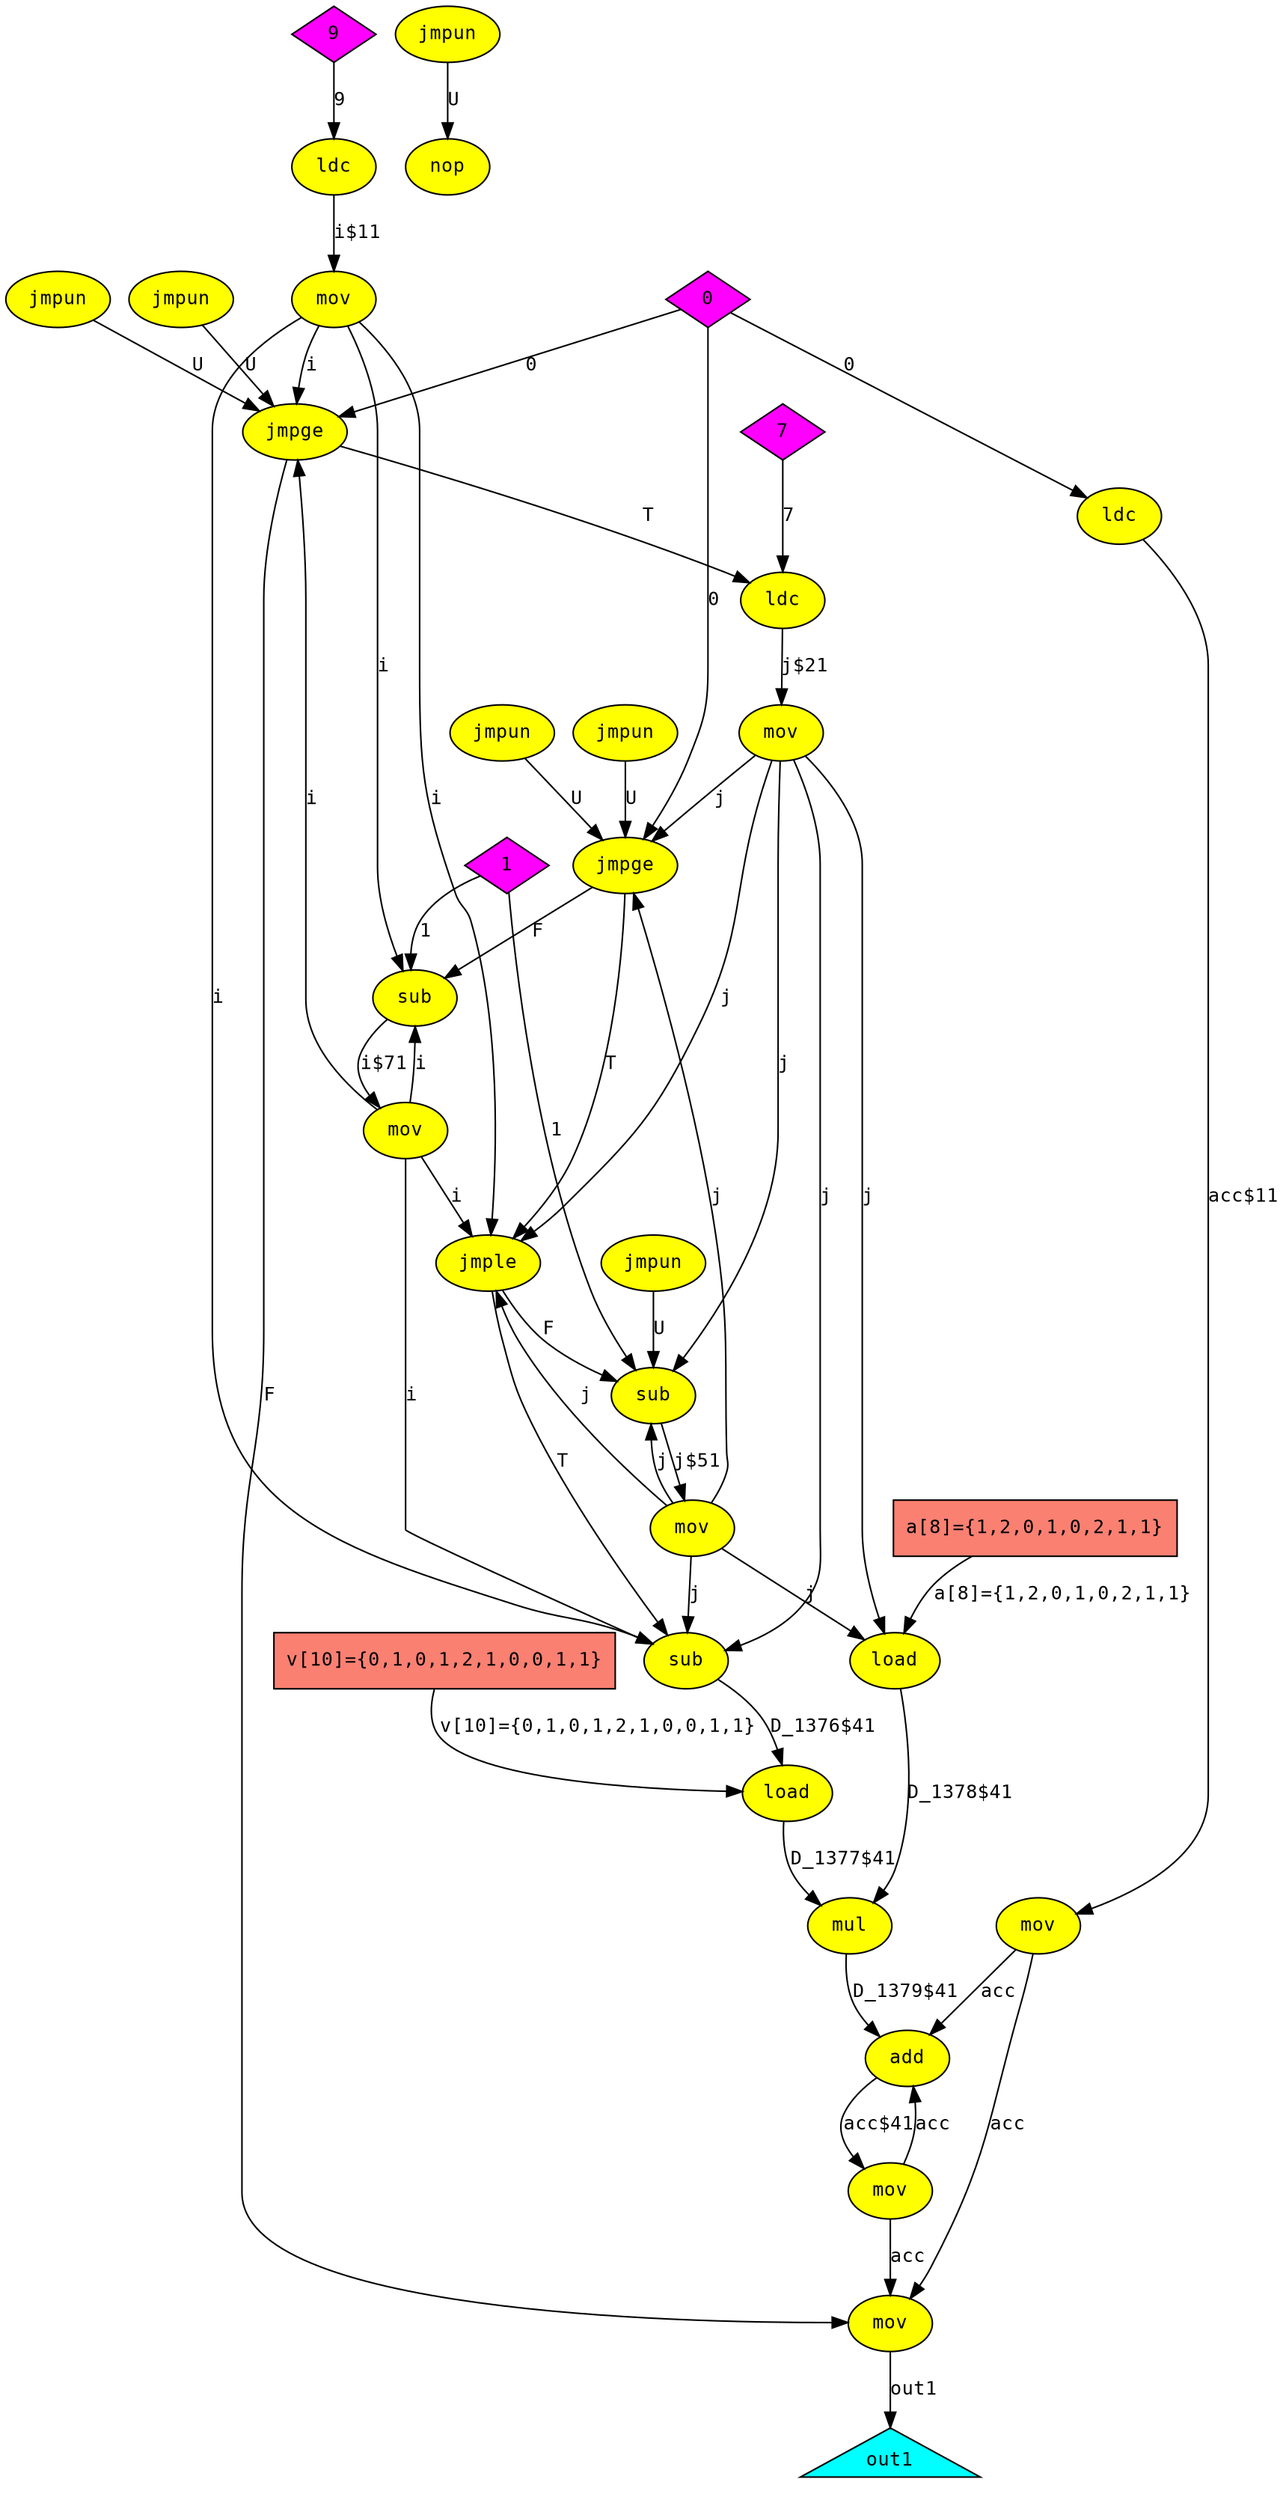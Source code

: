 digraph fir
{
  graph [rankdir="TB", nodesep = "0.175"];
  node [fontname="Courier", fontsize="12", style="filled"];
  edge [fontname="Courier", fontsize="12"];

  a  [label="a[8]={1,2,0,1,0,2,1,1}", ntype="hwelem", argix="-1", dataspec="s32", bb="-1", shape="box", fillcolor="salmon"];
  add_13  [label="add", ntype="operation", argix="-1", dataspec="na", bb="4", shape="ellipse", fillcolor="yellow"];
  cnst0  [label="0", ntype="constant", argix="-1", dataspec="s32", bb="-1", shape="diamond", fillcolor="magenta"];
  cnst1  [label="1", ntype="constant", argix="-1", dataspec="s32", bb="-1", shape="diamond", fillcolor="magenta"];
  cnst7  [label="7", ntype="constant", argix="-1", dataspec="s32", bb="-1", shape="diamond", fillcolor="magenta"];
  cnst9  [label="9", ntype="constant", argix="-1", dataspec="s32", bb="-1", shape="diamond", fillcolor="magenta"];
  jmpge_19  [label="jmpge", ntype="operation", argix="-1", dataspec="na", bb="6", shape="ellipse", fillcolor="yellow"];
  jmpge_23  [label="jmpge", ntype="operation", argix="-1", dataspec="na", bb="8", shape="ellipse", fillcolor="yellow"];
  jmple_8  [label="jmple", ntype="operation", argix="-1", dataspec="na", bb="3", shape="ellipse", fillcolor="yellow"];
  jmpun_15  [label="jmpun", ntype="operation", argix="-1", dataspec="na", bb="4", shape="ellipse", fillcolor="yellow"];
  jmpun_18  [label="jmpun", ntype="operation", argix="-1", dataspec="na", bb="5", shape="ellipse", fillcolor="yellow"];
  jmpun_22  [label="jmpun", ntype="operation", argix="-1", dataspec="na", bb="7", shape="ellipse", fillcolor="yellow"];
  jmpun_25  [label="jmpun", ntype="operation", argix="-1", dataspec="na", bb="9", shape="ellipse", fillcolor="yellow"];
  jmpun_4  [label="jmpun", ntype="operation", argix="-1", dataspec="na", bb="1", shape="ellipse", fillcolor="yellow"];
  jmpun_7  [label="jmpun", ntype="operation", argix="-1", dataspec="na", bb="2", shape="ellipse", fillcolor="yellow"];
  ldc_0  [label="ldc", ntype="operation", argix="-1", dataspec="na", bb="1", shape="ellipse", fillcolor="yellow"];
  ldc_1  [label="ldc", ntype="operation", argix="-1", dataspec="na", bb="1", shape="ellipse", fillcolor="yellow"];
  ldc_5  [label="ldc", ntype="operation", argix="-1", dataspec="na", bb="2", shape="ellipse", fillcolor="yellow"];
  load_10  [label="load", ntype="operation", argix="-1", dataspec="na", bb="4", shape="ellipse", fillcolor="yellow"];
  load_11  [label="load", ntype="operation", argix="-1", dataspec="na", bb="4", shape="ellipse", fillcolor="yellow"];
  mov_14  [label="mov", ntype="operation", argix="-1", dataspec="na", bb="4", shape="ellipse", fillcolor="yellow"];
  mov_17  [label="mov", ntype="operation", argix="-1", dataspec="na", bb="5", shape="ellipse", fillcolor="yellow"];
  mov_2  [label="mov", ntype="operation", argix="-1", dataspec="na", bb="1", shape="ellipse", fillcolor="yellow"];
  mov_21  [label="mov", ntype="operation", argix="-1", dataspec="na", bb="7", shape="ellipse", fillcolor="yellow"];
  mov_24  [label="mov", ntype="operation", argix="-1", dataspec="na", bb="9", shape="ellipse", fillcolor="yellow"];
  mov_3  [label="mov", ntype="operation", argix="-1", dataspec="na", bb="1", shape="ellipse", fillcolor="yellow"];
  mov_6  [label="mov", ntype="operation", argix="-1", dataspec="na", bb="2", shape="ellipse", fillcolor="yellow"];
  mul_12  [label="mul", ntype="operation", argix="-1", dataspec="na", bb="4", shape="ellipse", fillcolor="yellow"];
  nop_26  [label="nop", ntype="operation", argix="-1", dataspec="na", bb="10", shape="ellipse", fillcolor="yellow"];
  out1  [label="out1", ntype="outvar", argix="0", dataspec="s32", bb="-1", shape="triangle", fillcolor="cyan"];
  sub_16  [label="sub", ntype="operation", argix="-1", dataspec="na", bb="5", shape="ellipse", fillcolor="yellow"];
  sub_20  [label="sub", ntype="operation", argix="-1", dataspec="na", bb="7", shape="ellipse", fillcolor="yellow"];
  sub_9  [label="sub", ntype="operation", argix="-1", dataspec="na", bb="4", shape="ellipse", fillcolor="yellow"];
  v  [label="v[10]={0,1,0,1,2,1,0,0,1,1}", ntype="hwelem", argix="-1", dataspec="s32", bb="-1", shape="box", fillcolor="salmon"];

  a -> load_11  [label="a[8]={1,2,0,1,0,2,1,1}", etype="D", vtype="globalvar", order="1", argix="-1", dataspec="s32"];
  add_13 -> mov_14  [label="acc$41", etype="D", vtype="localvar", order="1", argix="-1", dataspec="s32"];
  cnst0 -> jmpge_19  [label="0", etype="D", vtype="globalvar", order="2", argix="-1", dataspec="s32"];
  cnst0 -> jmpge_23  [label="0", etype="D", vtype="globalvar", order="2", argix="-1", dataspec="s32"];
  cnst0 -> ldc_0  [label="0", etype="D", vtype="globalvar", order="1", argix="-1", dataspec="s32"];
  cnst1 -> sub_16  [label="1", etype="D", vtype="globalvar", order="2", argix="-1", dataspec="s32"];
  cnst1 -> sub_20  [label="1", etype="D", vtype="globalvar", order="2", argix="-1", dataspec="s32"];
  cnst7 -> ldc_5  [label="7", etype="D", vtype="globalvar", order="1", argix="-1", dataspec="s32"];
  cnst9 -> ldc_1  [label="9", etype="D", vtype="globalvar", order="1", argix="-1", dataspec="s32"];
  jmpge_19 -> jmple_8  [label="T", etype="T", order="1", argix="-1", dataspec="u1"];
  jmpge_19 -> sub_20  [label="F", etype="F", order="2", argix="-1", dataspec="u1"];
  jmpge_23 -> ldc_5  [label="T", etype="T", order="1", argix="-1", dataspec="u1"];
  jmpge_23 -> mov_24  [label="F", etype="F", order="2", argix="-1", dataspec="u1"];
  jmple_8 -> sub_16  [label="F", etype="F", order="2", argix="-1", dataspec="u1"];
  jmple_8 -> sub_9  [label="T", etype="T", order="1", argix="-1", dataspec="u1"];
  jmpun_15 -> sub_16  [label="U", etype="U", order="1", argix="-1", dataspec="u1"];
  jmpun_18 -> jmpge_19  [label="U", etype="U", order="1", argix="-1", dataspec="u1"];
  jmpun_22 -> jmpge_23  [label="U", etype="U", order="1", argix="-1", dataspec="u1"];
  jmpun_25 -> nop_26  [label="U", etype="U", order="1", argix="-1", dataspec="u1"];
  jmpun_4 -> jmpge_23  [label="U", etype="U", order="1", argix="-1", dataspec="u1"];
  jmpun_7 -> jmpge_19  [label="U", etype="U", order="1", argix="-1", dataspec="u1"];
  ldc_0 -> mov_3  [label="acc$11", etype="D", vtype="localvar", order="1", argix="-1", dataspec="s32"];
  ldc_1 -> mov_2  [label="i$11", etype="D", vtype="localvar", order="1", argix="-1", dataspec="s32"];
  ldc_5 -> mov_6  [label="j$21", etype="D", vtype="localvar", order="1", argix="-1", dataspec="s32"];
  load_10 -> mul_12  [label="D_1377$41", etype="D", vtype="localvar", order="1", argix="-1", dataspec="s32"];
  load_11 -> mul_12  [label="D_1378$41", etype="D", vtype="localvar", order="2", argix="-1", dataspec="s32"];
  mov_14 -> add_13  [label="acc", etype="D", vtype="localvar", order="2", argix="-1", dataspec="s32"];
  mov_14 -> mov_24  [label="acc", etype="D", vtype="localvar", order="1", argix="-1", dataspec="s32"];
  mov_17 -> jmpge_19  [label="j", etype="D", vtype="localvar", order="1", argix="-1", dataspec="s32"];
  mov_17 -> jmple_8  [label="j", etype="D", vtype="localvar", order="1", argix="-1", dataspec="s32"];
  mov_17 -> load_11  [label="j", etype="D", vtype="localvar", order="2", argix="-1", dataspec="s32"];
  mov_17 -> sub_16  [label="j", etype="D", vtype="localvar", order="1", argix="-1", dataspec="s32"];
  mov_17 -> sub_9  [label="j", etype="D", vtype="localvar", order="2", argix="-1", dataspec="s32"];
  mov_21 -> jmpge_23  [label="i", etype="D", vtype="localvar", order="1", argix="-1", dataspec="s32"];
  mov_21 -> jmple_8  [label="i", etype="D", vtype="localvar", order="2", argix="-1", dataspec="s32"];
  mov_21 -> sub_20  [label="i", etype="D", vtype="localvar", order="1", argix="-1", dataspec="s32"];
  mov_21 -> sub_9  [label="i", etype="D", vtype="localvar", order="1", argix="-1", dataspec="s32"];
  mov_24 -> out1  [label="out1", etype="D", vtype="outarg", order="1", argix="-1", dataspec="s32"];
  mov_2 -> jmpge_23  [label="i", etype="D", vtype="localvar", order="1", argix="-1", dataspec="s32"];
  mov_2 -> jmple_8  [label="i", etype="D", vtype="localvar", order="2", argix="-1", dataspec="s32"];
  mov_2 -> sub_20  [label="i", etype="D", vtype="localvar", order="1", argix="-1", dataspec="s32"];
  mov_2 -> sub_9  [label="i", etype="D", vtype="localvar", order="1", argix="-1", dataspec="s32"];
  mov_3 -> add_13  [label="acc", etype="D", vtype="localvar", order="2", argix="-1", dataspec="s32"];
  mov_3 -> mov_24  [label="acc", etype="D", vtype="localvar", order="1", argix="-1", dataspec="s32"];
  mov_6 -> jmpge_19  [label="j", etype="D", vtype="localvar", order="1", argix="-1", dataspec="s32"];
  mov_6 -> jmple_8  [label="j", etype="D", vtype="localvar", order="1", argix="-1", dataspec="s32"];
  mov_6 -> load_11  [label="j", etype="D", vtype="localvar", order="2", argix="-1", dataspec="s32"];
  mov_6 -> sub_16  [label="j", etype="D", vtype="localvar", order="1", argix="-1", dataspec="s32"];
  mov_6 -> sub_9  [label="j", etype="D", vtype="localvar", order="2", argix="-1", dataspec="s32"];
  mul_12 -> add_13  [label="D_1379$41", etype="D", vtype="localvar", order="1", argix="-1", dataspec="s32"];
  sub_16 -> mov_17  [label="j$51", etype="D", vtype="localvar", order="1", argix="-1", dataspec="s32"];
  sub_20 -> mov_21  [label="i$71", etype="D", vtype="localvar", order="1", argix="-1", dataspec="s32"];
  sub_9 -> load_10  [label="D_1376$41", etype="D", vtype="localvar", order="2", argix="-1", dataspec="s32"];
  v -> load_10  [label="v[10]={0,1,0,1,2,1,0,0,1,1}", etype="D", vtype="globalvar", order="1", argix="-1", dataspec="s32"];

}
